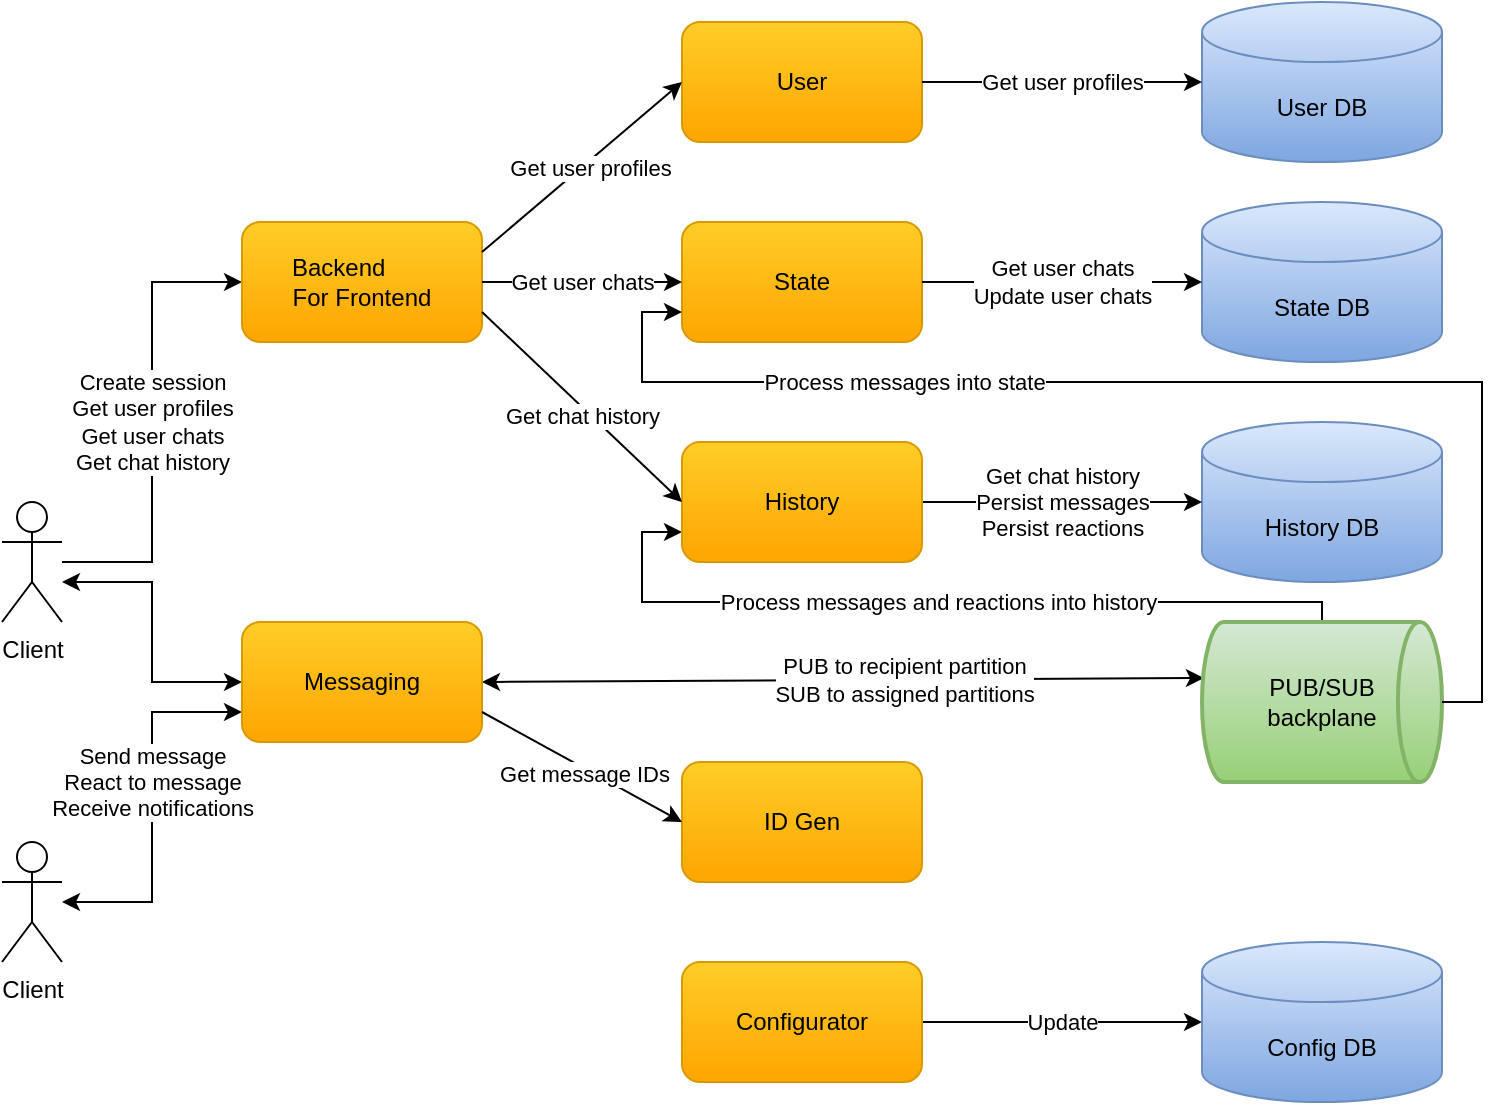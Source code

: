 <mxfile version="20.8.16" type="device"><diagram id="G4t1x3i_cumIOjZ8GDXV" name="Page-1"><mxGraphModel dx="1680" dy="1003" grid="1" gridSize="10" guides="1" tooltips="1" connect="1" arrows="1" fold="1" page="1" pageScale="1" pageWidth="850" pageHeight="1100" math="0" shadow="0"><root><mxCell id="0"/><mxCell id="1" parent="0"/><mxCell id="4NMri5ObQx2eB0Vx6lmc-10" value="" style="edgeStyle=orthogonalEdgeStyle;rounded=0;orthogonalLoop=1;jettySize=auto;html=1;entryX=0;entryY=0.5;entryDx=0;entryDy=0;startArrow=classic;startFill=1;" parent="1" source="4NMri5ObQx2eB0Vx6lmc-1" target="4NMri5ObQx2eB0Vx6lmc-4" edge="1"><mxGeometry relative="1" as="geometry"><Array as="points"><mxPoint x="115" y="340"/><mxPoint x="115" y="390"/></Array></mxGeometry></mxCell><mxCell id="ENQS6q1PjWJlhAXhEhIM-2" value="Create session&lt;br&gt;Get user profiles&lt;br&gt;Get user chats&lt;br&gt;Get chat history" style="edgeStyle=orthogonalEdgeStyle;rounded=0;orthogonalLoop=1;jettySize=auto;html=1;entryX=0;entryY=0.5;entryDx=0;entryDy=0;" parent="1" source="4NMri5ObQx2eB0Vx6lmc-1" target="8u_ZxKzGpFRI09v13LqC-1" edge="1"><mxGeometry relative="1" as="geometry"><Array as="points"><mxPoint x="115" y="330"/><mxPoint x="115" y="190"/></Array></mxGeometry></mxCell><mxCell id="4NMri5ObQx2eB0Vx6lmc-1" value="Client" style="shape=umlActor;verticalLabelPosition=bottom;verticalAlign=top;html=1;outlineConnect=0;" parent="1" vertex="1"><mxGeometry x="40" y="300" width="30" height="60" as="geometry"/></mxCell><mxCell id="4NMri5ObQx2eB0Vx6lmc-13" value="Send message&lt;br&gt;React to message&lt;br&gt;Receive notifications" style="edgeStyle=orthogonalEdgeStyle;rounded=0;orthogonalLoop=1;jettySize=auto;html=1;entryX=0;entryY=0.75;entryDx=0;entryDy=0;startArrow=classic;startFill=1;" parent="1" source="4NMri5ObQx2eB0Vx6lmc-3" target="4NMri5ObQx2eB0Vx6lmc-4" edge="1"><mxGeometry x="0.135" relative="1" as="geometry"><mxPoint as="offset"/></mxGeometry></mxCell><mxCell id="4NMri5ObQx2eB0Vx6lmc-3" value="Client" style="shape=umlActor;verticalLabelPosition=bottom;verticalAlign=top;html=1;outlineConnect=0;" parent="1" vertex="1"><mxGeometry x="40" y="470" width="30" height="60" as="geometry"/></mxCell><mxCell id="4NMri5ObQx2eB0Vx6lmc-16" value="PUB to recipient partition&lt;br&gt;&lt;div&gt;SUB to assigned partitions&lt;/div&gt;" style="rounded=0;orthogonalLoop=1;jettySize=auto;html=1;entryX=0.008;entryY=0.35;entryDx=0;entryDy=0;entryPerimeter=0;startArrow=classic;startFill=1;exitX=1;exitY=0.5;exitDx=0;exitDy=0;" parent="1" source="4NMri5ObQx2eB0Vx6lmc-4" target="4NMri5ObQx2eB0Vx6lmc-9" edge="1"><mxGeometry x="0.168" relative="1" as="geometry"><mxPoint as="offset"/></mxGeometry></mxCell><mxCell id="4NMri5ObQx2eB0Vx6lmc-4" value="&lt;font style=&quot;font-size: 12px&quot;&gt;Messaging&lt;/font&gt;" style="rounded=1;whiteSpace=wrap;html=1;gradientColor=#ffa500;fillColor=#ffcd28;strokeColor=#d79b00;" parent="1" vertex="1"><mxGeometry x="160" y="360" width="120" height="60" as="geometry"/></mxCell><mxCell id="Gfm62hS2zhEuvZ2v64Gk-10" value="Process messages and reactions into history" style="edgeStyle=orthogonalEdgeStyle;rounded=0;orthogonalLoop=1;jettySize=auto;html=1;entryX=0;entryY=0.75;entryDx=0;entryDy=0;exitX=0.5;exitY=0;exitDx=0;exitDy=0;exitPerimeter=0;" parent="1" source="4NMri5ObQx2eB0Vx6lmc-9" target="ENQS6q1PjWJlhAXhEhIM-1" edge="1"><mxGeometry relative="1" as="geometry"><mxPoint as="offset"/><Array as="points"><mxPoint x="700" y="350"/><mxPoint x="360" y="350"/><mxPoint x="360" y="315"/></Array></mxGeometry></mxCell><mxCell id="4NMri5ObQx2eB0Vx6lmc-9" value="PUB/SUB&lt;br&gt;backplane" style="strokeWidth=2;html=1;shape=mxgraph.flowchart.direct_data;whiteSpace=wrap;gradientColor=#97d077;fillColor=#d5e8d4;strokeColor=#82b366;" parent="1" vertex="1"><mxGeometry x="640" y="360" width="120" height="80" as="geometry"/></mxCell><mxCell id="4NMri5ObQx2eB0Vx6lmc-20" value="History DB" style="shape=cylinder3;whiteSpace=wrap;html=1;boundedLbl=1;backgroundOutline=1;size=15;gradientColor=#7ea6e0;fillColor=#dae8fc;strokeColor=#6c8ebf;" parent="1" vertex="1"><mxGeometry x="640" y="260" width="120" height="80" as="geometry"/></mxCell><mxCell id="4NMri5ObQx2eB0Vx6lmc-25" value="&lt;font style=&quot;font-size: 11px&quot;&gt;Get chat history&lt;br&gt;Persist messages&lt;br&gt;Persist reactions&lt;br&gt;&lt;/font&gt;" style="rounded=0;orthogonalLoop=1;jettySize=auto;html=1;entryX=0;entryY=0.5;entryDx=0;entryDy=0;entryPerimeter=0;startArrow=none;startFill=0;exitX=1;exitY=0.5;exitDx=0;exitDy=0;" parent="1" source="ENQS6q1PjWJlhAXhEhIM-1" target="4NMri5ObQx2eB0Vx6lmc-20" edge="1"><mxGeometry relative="1" as="geometry"><mxPoint x="370" y="215" as="sourcePoint"/><mxPoint x="600" y="360" as="targetPoint"/><mxPoint as="offset"/><Array as="points"/></mxGeometry></mxCell><mxCell id="QVO6qr5AluIkjkF2SAql-7" value="Update" style="edgeStyle=orthogonalEdgeStyle;rounded=0;orthogonalLoop=1;jettySize=auto;html=1;entryX=0;entryY=0.5;entryDx=0;entryDy=0;entryPerimeter=0;exitX=1;exitY=0.5;exitDx=0;exitDy=0;" parent="1" source="Gfm62hS2zhEuvZ2v64Gk-13" target="QVO6qr5AluIkjkF2SAql-2" edge="1"><mxGeometry relative="1" as="geometry"/></mxCell><mxCell id="Gfm62hS2zhEuvZ2v64Gk-13" value="Configurator" style="rounded=1;whiteSpace=wrap;html=1;gradientColor=#ffa500;fillColor=#ffcd28;strokeColor=#d79b00;" parent="1" vertex="1"><mxGeometry x="380" y="530" width="120" height="60" as="geometry"/></mxCell><mxCell id="QVO6qr5AluIkjkF2SAql-2" value="Config DB" style="shape=cylinder3;whiteSpace=wrap;html=1;boundedLbl=1;backgroundOutline=1;size=15;gradientColor=#7ea6e0;fillColor=#dae8fc;strokeColor=#6c8ebf;" parent="1" vertex="1"><mxGeometry x="640" y="520" width="120" height="80" as="geometry"/></mxCell><mxCell id="ENQS6q1PjWJlhAXhEhIM-1" value="&lt;font style=&quot;font-size: 12px&quot;&gt;History&lt;/font&gt;" style="rounded=1;whiteSpace=wrap;html=1;gradientColor=#ffa500;fillColor=#ffcd28;strokeColor=#d79b00;" parent="1" vertex="1"><mxGeometry x="380" y="270" width="120" height="60" as="geometry"/></mxCell><mxCell id="ugsCivUr18LWlaLhRu20-2" value="&lt;font style=&quot;font-size: 12px&quot;&gt;ID Gen&lt;/font&gt;" style="rounded=1;whiteSpace=wrap;html=1;gradientColor=#ffa500;fillColor=#ffcd28;strokeColor=#d79b00;" parent="1" vertex="1"><mxGeometry x="380" y="430" width="120" height="60" as="geometry"/></mxCell><mxCell id="ugsCivUr18LWlaLhRu20-3" value="Get message IDs" style="endArrow=classic;html=1;exitX=1;exitY=0.75;exitDx=0;exitDy=0;entryX=0;entryY=0.5;entryDx=0;entryDy=0;" parent="1" source="4NMri5ObQx2eB0Vx6lmc-4" target="ugsCivUr18LWlaLhRu20-2" edge="1"><mxGeometry x="0.044" y="-3" width="50" height="50" relative="1" as="geometry"><mxPoint x="530" y="275" as="sourcePoint"/><mxPoint x="290" y="465" as="targetPoint"/><mxPoint as="offset"/></mxGeometry></mxCell><mxCell id="8u_ZxKzGpFRI09v13LqC-1" value="&lt;font style=&quot;font-size: 12px&quot;&gt;Backend&amp;nbsp; &amp;nbsp; &amp;nbsp; &amp;nbsp;&lt;br&gt;For Frontend&lt;/font&gt;" style="rounded=1;whiteSpace=wrap;html=1;gradientColor=#ffa500;fillColor=#ffcd28;strokeColor=#d79b00;" parent="1" vertex="1"><mxGeometry x="160" y="160" width="120" height="60" as="geometry"/></mxCell><mxCell id="8u_ZxKzGpFRI09v13LqC-3" value="State DB" style="shape=cylinder3;whiteSpace=wrap;html=1;boundedLbl=1;backgroundOutline=1;size=15;gradientColor=#7ea6e0;fillColor=#dae8fc;strokeColor=#6c8ebf;" parent="1" vertex="1"><mxGeometry x="640" y="150" width="120" height="80" as="geometry"/></mxCell><mxCell id="8u_ZxKzGpFRI09v13LqC-4" value="&lt;font style=&quot;font-size: 12px&quot;&gt;State&lt;/font&gt;" style="rounded=1;whiteSpace=wrap;html=1;gradientColor=#ffa500;fillColor=#ffcd28;strokeColor=#d79b00;" parent="1" vertex="1"><mxGeometry x="380" y="160" width="120" height="60" as="geometry"/></mxCell><mxCell id="8u_ZxKzGpFRI09v13LqC-5" value="Process messages into state" style="edgeStyle=orthogonalEdgeStyle;rounded=0;orthogonalLoop=1;jettySize=auto;html=1;entryX=0;entryY=0.75;entryDx=0;entryDy=0;exitX=1;exitY=0.5;exitDx=0;exitDy=0;exitPerimeter=0;" parent="1" source="4NMri5ObQx2eB0Vx6lmc-9" target="8u_ZxKzGpFRI09v13LqC-4" edge="1"><mxGeometry x="0.433" relative="1" as="geometry"><mxPoint as="offset"/><Array as="points"><mxPoint x="780" y="400"/><mxPoint x="780" y="240"/><mxPoint x="360" y="240"/><mxPoint x="360" y="205"/></Array><mxPoint x="570" y="490" as="sourcePoint"/><mxPoint x="430" y="350" as="targetPoint"/></mxGeometry></mxCell><mxCell id="8u_ZxKzGpFRI09v13LqC-7" value="&lt;font style=&quot;font-size: 11px&quot;&gt;Get user chats&lt;br&gt;Update user chats&lt;br&gt;&lt;/font&gt;" style="rounded=0;orthogonalLoop=1;jettySize=auto;html=1;entryX=0;entryY=0.5;entryDx=0;entryDy=0;entryPerimeter=0;startArrow=none;startFill=0;exitX=1;exitY=0.5;exitDx=0;exitDy=0;" parent="1" source="8u_ZxKzGpFRI09v13LqC-4" target="8u_ZxKzGpFRI09v13LqC-3" edge="1"><mxGeometry relative="1" as="geometry"><mxPoint x="480" y="240" as="sourcePoint"/><mxPoint x="560" y="240" as="targetPoint"/><mxPoint as="offset"/><Array as="points"/></mxGeometry></mxCell><mxCell id="8u_ZxKzGpFRI09v13LqC-8" value="Get chat history" style="endArrow=classic;html=1;exitX=1;exitY=0.75;exitDx=0;exitDy=0;entryX=0;entryY=0.5;entryDx=0;entryDy=0;" parent="1" source="8u_ZxKzGpFRI09v13LqC-1" target="ENQS6q1PjWJlhAXhEhIM-1" edge="1"><mxGeometry x="0.044" y="-3" width="50" height="50" relative="1" as="geometry"><mxPoint x="290" y="475" as="sourcePoint"/><mxPoint x="370" y="540" as="targetPoint"/><mxPoint as="offset"/></mxGeometry></mxCell><mxCell id="8u_ZxKzGpFRI09v13LqC-9" value="Get user chats" style="endArrow=classic;html=1;entryX=0;entryY=0.5;entryDx=0;entryDy=0;exitX=1;exitY=0.5;exitDx=0;exitDy=0;" parent="1" source="8u_ZxKzGpFRI09v13LqC-1" target="8u_ZxKzGpFRI09v13LqC-4" edge="1"><mxGeometry width="50" height="50" relative="1" as="geometry"><mxPoint x="280" y="270" as="sourcePoint"/><mxPoint x="330" y="220" as="targetPoint"/><mxPoint as="offset"/></mxGeometry></mxCell><mxCell id="u7EXwUm9e5_MvhXn00Du-1" value="&lt;font style=&quot;font-size: 12px&quot;&gt;User&lt;/font&gt;" style="rounded=1;whiteSpace=wrap;html=1;gradientColor=#ffa500;fillColor=#ffcd28;strokeColor=#d79b00;" parent="1" vertex="1"><mxGeometry x="380" y="60" width="120" height="60" as="geometry"/></mxCell><mxCell id="u7EXwUm9e5_MvhXn00Du-4" value="User DB" style="shape=cylinder3;whiteSpace=wrap;html=1;boundedLbl=1;backgroundOutline=1;size=15;gradientColor=#7ea6e0;fillColor=#dae8fc;strokeColor=#6c8ebf;" parent="1" vertex="1"><mxGeometry x="640" y="50" width="120" height="80" as="geometry"/></mxCell><mxCell id="u7EXwUm9e5_MvhXn00Du-5" value="&lt;font style=&quot;font-size: 11px&quot;&gt;Get user profiles&lt;br&gt;&lt;/font&gt;" style="rounded=0;orthogonalLoop=1;jettySize=auto;html=1;entryX=0;entryY=0.5;entryDx=0;entryDy=0;entryPerimeter=0;startArrow=none;startFill=0;" parent="1" target="u7EXwUm9e5_MvhXn00Du-4" edge="1"><mxGeometry relative="1" as="geometry"><mxPoint x="500" y="90" as="sourcePoint"/><mxPoint x="570" y="140" as="targetPoint"/><mxPoint as="offset"/><Array as="points"/></mxGeometry></mxCell><mxCell id="u7EXwUm9e5_MvhXn00Du-6" value="Get user profiles" style="endArrow=classic;html=1;entryX=0;entryY=0.5;entryDx=0;entryDy=0;exitX=1;exitY=0.25;exitDx=0;exitDy=0;" parent="1" source="8u_ZxKzGpFRI09v13LqC-1" target="u7EXwUm9e5_MvhXn00Du-1" edge="1"><mxGeometry x="0.044" y="-3" width="50" height="50" relative="1" as="geometry"><mxPoint x="290" y="70" as="sourcePoint"/><mxPoint x="390" y="320" as="targetPoint"/><mxPoint as="offset"/></mxGeometry></mxCell></root></mxGraphModel></diagram></mxfile>